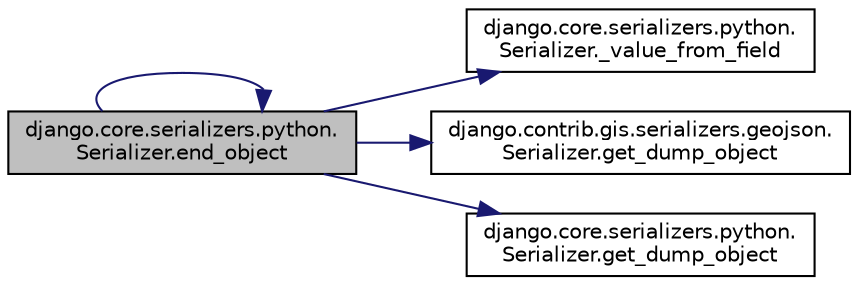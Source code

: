 digraph "django.core.serializers.python.Serializer.end_object"
{
 // LATEX_PDF_SIZE
  edge [fontname="Helvetica",fontsize="10",labelfontname="Helvetica",labelfontsize="10"];
  node [fontname="Helvetica",fontsize="10",shape=record];
  rankdir="LR";
  Node1 [label="django.core.serializers.python.\lSerializer.end_object",height=0.2,width=0.4,color="black", fillcolor="grey75", style="filled", fontcolor="black",tooltip=" "];
  Node1 -> Node2 [color="midnightblue",fontsize="10",style="solid",fontname="Helvetica"];
  Node2 [label="django.core.serializers.python.\lSerializer._value_from_field",height=0.2,width=0.4,color="black", fillcolor="white", style="filled",URL="$df/d57/classdjango_1_1core_1_1serializers_1_1python_1_1_serializer.html#a1f1ac1ae07c7857206f9017469b667b1",tooltip=" "];
  Node1 -> Node1 [color="midnightblue",fontsize="10",style="solid",fontname="Helvetica"];
  Node1 -> Node3 [color="midnightblue",fontsize="10",style="solid",fontname="Helvetica"];
  Node3 [label="django.contrib.gis.serializers.geojson.\lSerializer.get_dump_object",height=0.2,width=0.4,color="black", fillcolor="white", style="filled",URL="$d0/dd4/classdjango_1_1contrib_1_1gis_1_1serializers_1_1geojson_1_1_serializer.html#ac09a7bb61b85754b38072f8d052d0061",tooltip=" "];
  Node1 -> Node4 [color="midnightblue",fontsize="10",style="solid",fontname="Helvetica"];
  Node4 [label="django.core.serializers.python.\lSerializer.get_dump_object",height=0.2,width=0.4,color="black", fillcolor="white", style="filled",URL="$df/d57/classdjango_1_1core_1_1serializers_1_1python_1_1_serializer.html#a6d2402c07a60ea50af19f888438afe1b",tooltip=" "];
}
